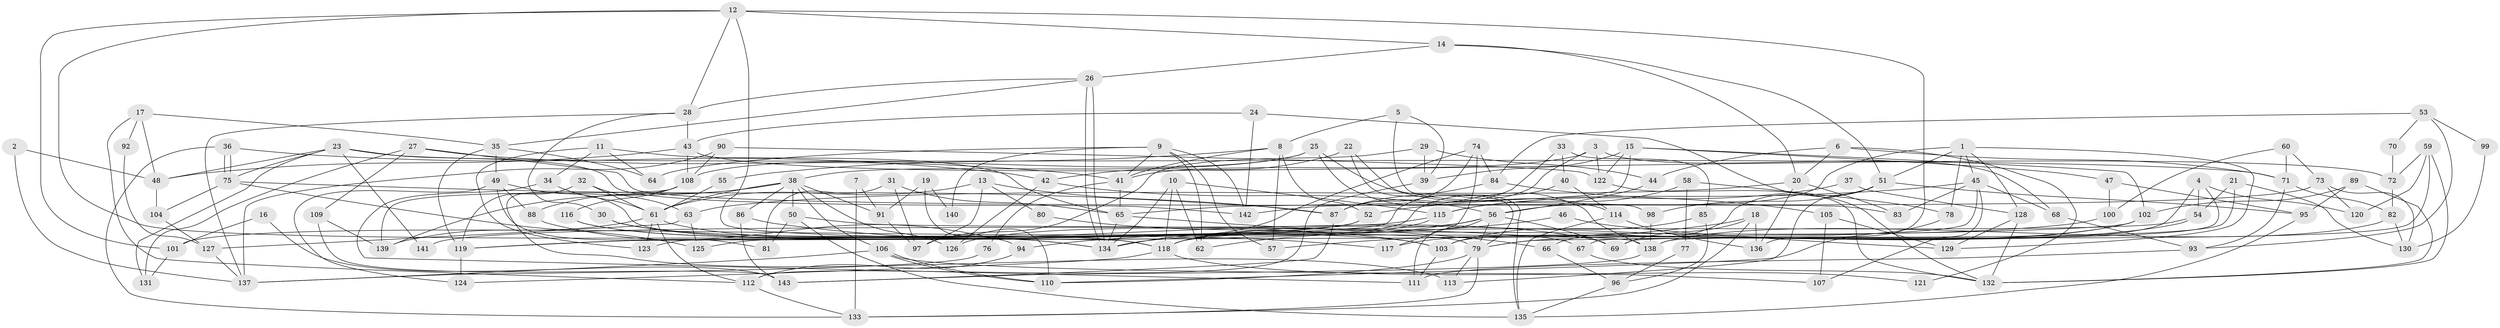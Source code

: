 // Generated by graph-tools (version 1.1) at 2025/50/03/09/25 03:50:14]
// undirected, 143 vertices, 286 edges
graph export_dot {
graph [start="1"]
  node [color=gray90,style=filled];
  1;
  2;
  3;
  4;
  5;
  6;
  7;
  8;
  9;
  10;
  11;
  12;
  13;
  14;
  15;
  16;
  17;
  18;
  19;
  20;
  21;
  22;
  23;
  24;
  25;
  26;
  27;
  28;
  29;
  30;
  31;
  32;
  33;
  34;
  35;
  36;
  37;
  38;
  39;
  40;
  41;
  42;
  43;
  44;
  45;
  46;
  47;
  48;
  49;
  50;
  51;
  52;
  53;
  54;
  55;
  56;
  57;
  58;
  59;
  60;
  61;
  62;
  63;
  64;
  65;
  66;
  67;
  68;
  69;
  70;
  71;
  72;
  73;
  74;
  75;
  76;
  77;
  78;
  79;
  80;
  81;
  82;
  83;
  84;
  85;
  86;
  87;
  88;
  89;
  90;
  91;
  92;
  93;
  94;
  95;
  96;
  97;
  98;
  99;
  100;
  101;
  102;
  103;
  104;
  105;
  106;
  107;
  108;
  109;
  110;
  111;
  112;
  113;
  114;
  115;
  116;
  117;
  118;
  119;
  120;
  121;
  122;
  123;
  124;
  125;
  126;
  127;
  128;
  129;
  130;
  131;
  132;
  133;
  134;
  135;
  136;
  137;
  138;
  139;
  140;
  141;
  142;
  143;
  1 -- 51;
  1 -- 128;
  1 -- 45;
  1 -- 56;
  1 -- 78;
  1 -- 129;
  2 -- 48;
  2 -- 137;
  3 -- 122;
  3 -- 68;
  3 -- 41;
  3 -- 123;
  4 -- 103;
  4 -- 54;
  4 -- 67;
  4 -- 120;
  5 -- 8;
  5 -- 98;
  5 -- 39;
  6 -- 20;
  6 -- 71;
  6 -- 44;
  6 -- 121;
  7 -- 133;
  7 -- 91;
  8 -- 52;
  8 -- 41;
  8 -- 55;
  8 -- 57;
  9 -- 142;
  9 -- 62;
  9 -- 41;
  9 -- 57;
  9 -- 64;
  9 -- 140;
  10 -- 118;
  10 -- 134;
  10 -- 62;
  10 -- 115;
  11 -- 123;
  11 -- 64;
  11 -- 34;
  11 -- 65;
  12 -- 118;
  12 -- 28;
  12 -- 14;
  12 -- 101;
  12 -- 136;
  12 -- 138;
  13 -- 61;
  13 -- 87;
  13 -- 80;
  13 -- 97;
  14 -- 26;
  14 -- 20;
  14 -- 51;
  15 -- 39;
  15 -- 65;
  15 -- 47;
  15 -- 102;
  15 -- 122;
  16 -- 143;
  16 -- 101;
  17 -- 35;
  17 -- 48;
  17 -- 92;
  17 -- 112;
  18 -- 57;
  18 -- 69;
  18 -- 133;
  18 -- 136;
  19 -- 91;
  19 -- 110;
  19 -- 140;
  20 -- 136;
  20 -- 63;
  20 -- 83;
  21 -- 54;
  21 -- 69;
  21 -- 130;
  22 -- 79;
  22 -- 42;
  22 -- 135;
  23 -- 131;
  23 -- 75;
  23 -- 48;
  23 -- 71;
  23 -- 141;
  23 -- 142;
  24 -- 142;
  24 -- 43;
  24 -- 132;
  25 -- 38;
  25 -- 114;
  25 -- 108;
  25 -- 138;
  26 -- 134;
  26 -- 134;
  26 -- 28;
  26 -- 35;
  27 -- 41;
  27 -- 109;
  27 -- 83;
  27 -- 131;
  28 -- 137;
  28 -- 43;
  28 -- 30;
  29 -- 44;
  29 -- 97;
  29 -- 39;
  30 -- 134;
  30 -- 103;
  30 -- 118;
  31 -- 81;
  31 -- 65;
  31 -- 97;
  32 -- 63;
  32 -- 119;
  32 -- 61;
  33 -- 85;
  33 -- 87;
  33 -- 40;
  34 -- 61;
  34 -- 111;
  35 -- 119;
  35 -- 49;
  35 -- 64;
  36 -- 133;
  36 -- 75;
  36 -- 75;
  36 -- 42;
  37 -- 128;
  37 -- 115;
  38 -- 61;
  38 -- 126;
  38 -- 50;
  38 -- 86;
  38 -- 88;
  38 -- 91;
  38 -- 106;
  38 -- 139;
  39 -- 112;
  40 -- 114;
  40 -- 125;
  41 -- 65;
  41 -- 76;
  42 -- 56;
  42 -- 126;
  43 -- 72;
  43 -- 108;
  43 -- 48;
  44 -- 56;
  45 -- 83;
  45 -- 52;
  45 -- 68;
  45 -- 79;
  45 -- 107;
  46 -- 129;
  46 -- 94;
  47 -- 95;
  47 -- 100;
  48 -- 104;
  49 -- 79;
  49 -- 81;
  49 -- 88;
  49 -- 124;
  50 -- 135;
  50 -- 67;
  50 -- 81;
  51 -- 113;
  51 -- 66;
  51 -- 95;
  51 -- 98;
  52 -- 119;
  52 -- 101;
  53 -- 93;
  53 -- 84;
  53 -- 70;
  53 -- 99;
  54 -- 79;
  54 -- 118;
  55 -- 61;
  56 -- 79;
  56 -- 62;
  56 -- 69;
  56 -- 111;
  56 -- 126;
  58 -- 115;
  58 -- 78;
  58 -- 77;
  59 -- 138;
  59 -- 132;
  59 -- 72;
  59 -- 120;
  60 -- 73;
  60 -- 100;
  60 -- 71;
  61 -- 112;
  61 -- 69;
  61 -- 123;
  61 -- 139;
  63 -- 125;
  63 -- 127;
  65 -- 66;
  65 -- 134;
  66 -- 96;
  67 -- 132;
  68 -- 93;
  70 -- 72;
  71 -- 82;
  71 -- 93;
  72 -- 82;
  73 -- 120;
  73 -- 130;
  73 -- 142;
  74 -- 134;
  74 -- 117;
  74 -- 84;
  74 -- 87;
  75 -- 104;
  75 -- 87;
  75 -- 125;
  76 -- 137;
  77 -- 96;
  78 -- 110;
  79 -- 133;
  79 -- 110;
  79 -- 113;
  80 -- 103;
  82 -- 138;
  82 -- 130;
  84 -- 87;
  84 -- 105;
  85 -- 96;
  85 -- 103;
  86 -- 143;
  86 -- 117;
  87 -- 143;
  88 -- 94;
  89 -- 132;
  89 -- 102;
  89 -- 95;
  90 -- 122;
  90 -- 108;
  90 -- 137;
  91 -- 97;
  92 -- 127;
  93 -- 111;
  94 -- 112;
  95 -- 135;
  96 -- 135;
  98 -- 138;
  99 -- 130;
  100 -- 134;
  101 -- 131;
  102 -- 118;
  102 -- 117;
  102 -- 119;
  103 -- 111;
  104 -- 127;
  105 -- 107;
  105 -- 129;
  106 -- 110;
  106 -- 110;
  106 -- 107;
  106 -- 137;
  108 -- 139;
  108 -- 113;
  108 -- 116;
  109 -- 143;
  109 -- 139;
  112 -- 133;
  114 -- 136;
  114 -- 135;
  115 -- 118;
  115 -- 141;
  116 -- 134;
  116 -- 118;
  118 -- 121;
  118 -- 124;
  119 -- 124;
  122 -- 132;
  127 -- 137;
  128 -- 132;
  128 -- 129;
  138 -- 143;
}
